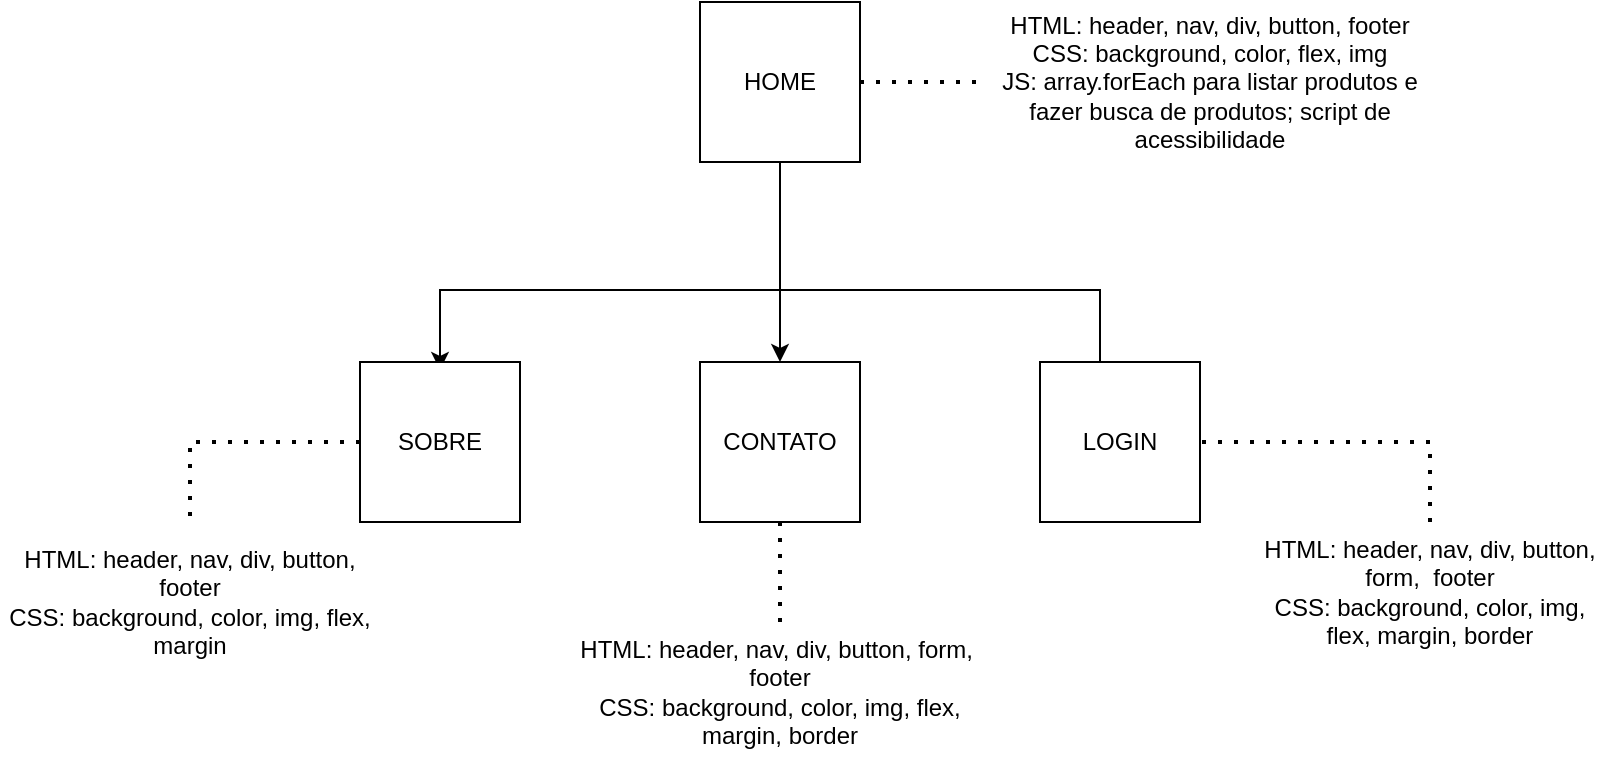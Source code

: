 <mxfile version="24.4.4" type="github">
  <diagram name="Page-1" id="RzaWLG_ZGDEWVciL77PO">
    <mxGraphModel dx="2074" dy="738" grid="1" gridSize="10" guides="1" tooltips="1" connect="1" arrows="1" fold="1" page="1" pageScale="1" pageWidth="850" pageHeight="1100" math="0" shadow="0">
      <root>
        <mxCell id="0" />
        <mxCell id="1" parent="0" />
        <mxCell id="nxw-yRaq5ZzcP2rATH0o-4" value="" style="edgeStyle=orthogonalEdgeStyle;rounded=0;orthogonalLoop=1;jettySize=auto;html=1;" edge="1" parent="1">
          <mxGeometry relative="1" as="geometry">
            <mxPoint x="400" y="254" as="sourcePoint" />
            <mxPoint x="230" y="354" as="targetPoint" />
            <Array as="points">
              <mxPoint x="400" y="314" />
              <mxPoint x="230" y="314" />
            </Array>
          </mxGeometry>
        </mxCell>
        <mxCell id="nxw-yRaq5ZzcP2rATH0o-6" value="" style="edgeStyle=orthogonalEdgeStyle;rounded=0;orthogonalLoop=1;jettySize=auto;html=1;" edge="1" parent="1" source="nxw-yRaq5ZzcP2rATH0o-1" target="nxw-yRaq5ZzcP2rATH0o-5">
          <mxGeometry relative="1" as="geometry" />
        </mxCell>
        <mxCell id="nxw-yRaq5ZzcP2rATH0o-8" value="" style="edgeStyle=orthogonalEdgeStyle;rounded=0;orthogonalLoop=1;jettySize=auto;html=1;" edge="1" parent="1">
          <mxGeometry relative="1" as="geometry">
            <mxPoint x="400" y="254" as="sourcePoint" />
            <mxPoint x="560" y="384" as="targetPoint" />
            <Array as="points">
              <mxPoint x="400" y="314" />
              <mxPoint x="560" y="314" />
            </Array>
          </mxGeometry>
        </mxCell>
        <mxCell id="nxw-yRaq5ZzcP2rATH0o-1" value="HOME" style="whiteSpace=wrap;html=1;aspect=fixed;" vertex="1" parent="1">
          <mxGeometry x="360" y="170" width="80" height="80" as="geometry" />
        </mxCell>
        <mxCell id="nxw-yRaq5ZzcP2rATH0o-2" value="SOBRE" style="whiteSpace=wrap;html=1;aspect=fixed;" vertex="1" parent="1">
          <mxGeometry x="190" y="350" width="80" height="80" as="geometry" />
        </mxCell>
        <mxCell id="nxw-yRaq5ZzcP2rATH0o-5" value="CONTATO" style="whiteSpace=wrap;html=1;aspect=fixed;" vertex="1" parent="1">
          <mxGeometry x="360" y="350" width="80" height="80" as="geometry" />
        </mxCell>
        <mxCell id="nxw-yRaq5ZzcP2rATH0o-7" value="LOGIN" style="whiteSpace=wrap;html=1;aspect=fixed;" vertex="1" parent="1">
          <mxGeometry x="530" y="350" width="80" height="80" as="geometry" />
        </mxCell>
        <mxCell id="nxw-yRaq5ZzcP2rATH0o-9" value="&lt;div&gt;HTML: header, nav, div, button, footer&lt;br&gt;CSS: background, color, flex, img&lt;br&gt;JS: array.forEach para listar produtos e fazer busca de produtos; script de acessibilidade&lt;/div&gt;" style="text;html=1;align=center;verticalAlign=middle;whiteSpace=wrap;rounded=0;" vertex="1" parent="1">
          <mxGeometry x="500" y="175" width="230" height="70" as="geometry" />
        </mxCell>
        <mxCell id="nxw-yRaq5ZzcP2rATH0o-12" value="" style="endArrow=none;dashed=1;html=1;dashPattern=1 3;strokeWidth=2;rounded=0;exitX=1;exitY=0.5;exitDx=0;exitDy=0;entryX=0;entryY=0.5;entryDx=0;entryDy=0;" edge="1" parent="1" source="nxw-yRaq5ZzcP2rATH0o-1" target="nxw-yRaq5ZzcP2rATH0o-9">
          <mxGeometry width="50" height="50" relative="1" as="geometry">
            <mxPoint x="510" y="250" as="sourcePoint" />
            <mxPoint x="560" y="200" as="targetPoint" />
          </mxGeometry>
        </mxCell>
        <mxCell id="nxw-yRaq5ZzcP2rATH0o-13" value="HTML: header, nav, div, button, footer&lt;div&gt;CSS: background, color, img, flex, margin&lt;/div&gt;" style="text;html=1;align=center;verticalAlign=middle;whiteSpace=wrap;rounded=0;" vertex="1" parent="1">
          <mxGeometry x="10" y="430" width="190" height="80" as="geometry" />
        </mxCell>
        <mxCell id="nxw-yRaq5ZzcP2rATH0o-14" value="" style="endArrow=none;dashed=1;html=1;dashPattern=1 3;strokeWidth=2;rounded=0;exitX=0;exitY=0.5;exitDx=0;exitDy=0;entryX=0.5;entryY=0;entryDx=0;entryDy=0;" edge="1" parent="1" source="nxw-yRaq5ZzcP2rATH0o-2" target="nxw-yRaq5ZzcP2rATH0o-13">
          <mxGeometry width="50" height="50" relative="1" as="geometry">
            <mxPoint x="400" y="310" as="sourcePoint" />
            <mxPoint x="280" y="470" as="targetPoint" />
            <Array as="points">
              <mxPoint x="105" y="390" />
            </Array>
          </mxGeometry>
        </mxCell>
        <mxCell id="nxw-yRaq5ZzcP2rATH0o-15" value="HTML: header, nav, div, button, form,&amp;nbsp; footer&lt;div&gt;CSS: background, color, img, flex, margin, border&lt;/div&gt;" style="text;html=1;align=center;verticalAlign=middle;whiteSpace=wrap;rounded=0;" vertex="1" parent="1">
          <mxGeometry x="295" y="480" width="210" height="70" as="geometry" />
        </mxCell>
        <mxCell id="nxw-yRaq5ZzcP2rATH0o-16" value="HTML: header, nav, div, button, form,&amp;nbsp; footer&lt;div&gt;CSS: background, color, img, flex, margin, border&lt;/div&gt;" style="text;html=1;align=center;verticalAlign=middle;whiteSpace=wrap;rounded=0;" vertex="1" parent="1">
          <mxGeometry x="640" y="430" width="170" height="70" as="geometry" />
        </mxCell>
        <mxCell id="nxw-yRaq5ZzcP2rATH0o-17" value="" style="endArrow=none;dashed=1;html=1;dashPattern=1 3;strokeWidth=2;rounded=0;entryX=0.5;entryY=1;entryDx=0;entryDy=0;exitX=0.5;exitY=0;exitDx=0;exitDy=0;" edge="1" parent="1" source="nxw-yRaq5ZzcP2rATH0o-15" target="nxw-yRaq5ZzcP2rATH0o-5">
          <mxGeometry width="50" height="50" relative="1" as="geometry">
            <mxPoint x="440" y="500" as="sourcePoint" />
            <mxPoint x="450" y="260" as="targetPoint" />
          </mxGeometry>
        </mxCell>
        <mxCell id="nxw-yRaq5ZzcP2rATH0o-20" value="" style="endArrow=none;dashed=1;html=1;dashPattern=1 3;strokeWidth=2;rounded=0;entryX=1;entryY=0.5;entryDx=0;entryDy=0;exitX=0.5;exitY=0;exitDx=0;exitDy=0;" edge="1" parent="1" source="nxw-yRaq5ZzcP2rATH0o-16" target="nxw-yRaq5ZzcP2rATH0o-7">
          <mxGeometry width="50" height="50" relative="1" as="geometry">
            <mxPoint x="400" y="310" as="sourcePoint" />
            <mxPoint x="450" y="260" as="targetPoint" />
            <Array as="points">
              <mxPoint x="725" y="390" />
            </Array>
          </mxGeometry>
        </mxCell>
      </root>
    </mxGraphModel>
  </diagram>
</mxfile>
